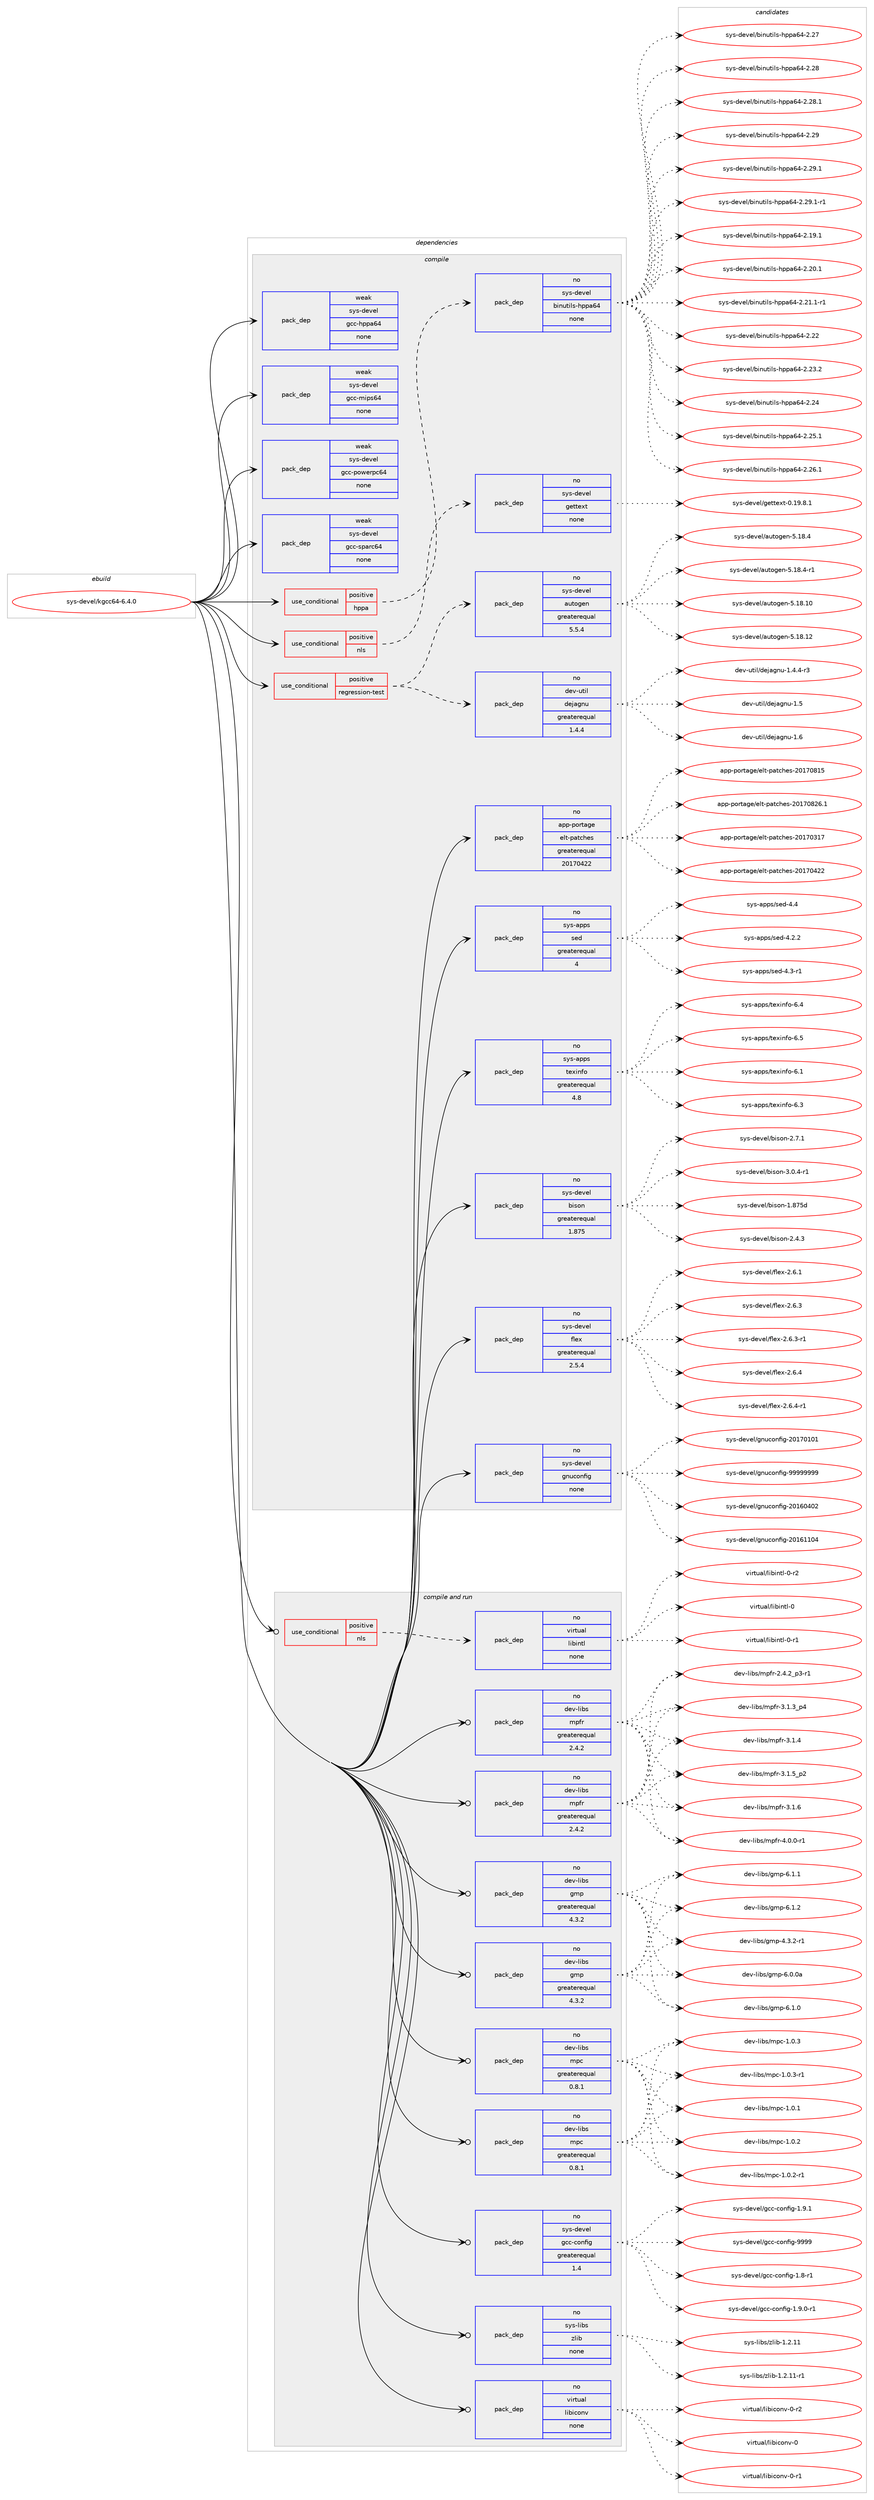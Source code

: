 digraph prolog {

# *************
# Graph options
# *************

newrank=true;
concentrate=true;
compound=true;
graph [rankdir=LR,fontname=Helvetica,fontsize=10,ranksep=1.5];#, ranksep=2.5, nodesep=0.2];
edge  [arrowhead=vee];
node  [fontname=Helvetica,fontsize=10];

# **********
# The ebuild
# **********

subgraph cluster_leftcol {
color=gray;
rank=same;
label=<<i>ebuild</i>>;
id [label="sys-devel/kgcc64-6.4.0", color=red, width=4, href="../sys-devel/kgcc64-6.4.0.svg"];
}

# ****************
# The dependencies
# ****************

subgraph cluster_midcol {
color=gray;
label=<<i>dependencies</i>>;
subgraph cluster_compile {
fillcolor="#eeeeee";
style=filled;
label=<<i>compile</i>>;
subgraph cond136 {
dependency4190 [label=<<TABLE BORDER="0" CELLBORDER="1" CELLSPACING="0" CELLPADDING="4"><TR><TD ROWSPAN="3" CELLPADDING="10">use_conditional</TD></TR><TR><TD>positive</TD></TR><TR><TD>hppa</TD></TR></TABLE>>, shape=none, color=red];
subgraph pack4050 {
dependency4191 [label=<<TABLE BORDER="0" CELLBORDER="1" CELLSPACING="0" CELLPADDING="4" WIDTH="220"><TR><TD ROWSPAN="6" CELLPADDING="30">pack_dep</TD></TR><TR><TD WIDTH="110">no</TD></TR><TR><TD>sys-devel</TD></TR><TR><TD>binutils-hppa64</TD></TR><TR><TD>none</TD></TR><TR><TD></TD></TR></TABLE>>, shape=none, color=blue];
}
dependency4190:e -> dependency4191:w [weight=20,style="dashed",arrowhead="vee"];
}
id:e -> dependency4190:w [weight=20,style="solid",arrowhead="vee"];
subgraph cond137 {
dependency4192 [label=<<TABLE BORDER="0" CELLBORDER="1" CELLSPACING="0" CELLPADDING="4"><TR><TD ROWSPAN="3" CELLPADDING="10">use_conditional</TD></TR><TR><TD>positive</TD></TR><TR><TD>nls</TD></TR></TABLE>>, shape=none, color=red];
subgraph pack4051 {
dependency4193 [label=<<TABLE BORDER="0" CELLBORDER="1" CELLSPACING="0" CELLPADDING="4" WIDTH="220"><TR><TD ROWSPAN="6" CELLPADDING="30">pack_dep</TD></TR><TR><TD WIDTH="110">no</TD></TR><TR><TD>sys-devel</TD></TR><TR><TD>gettext</TD></TR><TR><TD>none</TD></TR><TR><TD></TD></TR></TABLE>>, shape=none, color=blue];
}
dependency4192:e -> dependency4193:w [weight=20,style="dashed",arrowhead="vee"];
}
id:e -> dependency4192:w [weight=20,style="solid",arrowhead="vee"];
subgraph cond138 {
dependency4194 [label=<<TABLE BORDER="0" CELLBORDER="1" CELLSPACING="0" CELLPADDING="4"><TR><TD ROWSPAN="3" CELLPADDING="10">use_conditional</TD></TR><TR><TD>positive</TD></TR><TR><TD>regression-test</TD></TR></TABLE>>, shape=none, color=red];
subgraph pack4052 {
dependency4195 [label=<<TABLE BORDER="0" CELLBORDER="1" CELLSPACING="0" CELLPADDING="4" WIDTH="220"><TR><TD ROWSPAN="6" CELLPADDING="30">pack_dep</TD></TR><TR><TD WIDTH="110">no</TD></TR><TR><TD>dev-util</TD></TR><TR><TD>dejagnu</TD></TR><TR><TD>greaterequal</TD></TR><TR><TD>1.4.4</TD></TR></TABLE>>, shape=none, color=blue];
}
dependency4194:e -> dependency4195:w [weight=20,style="dashed",arrowhead="vee"];
subgraph pack4053 {
dependency4196 [label=<<TABLE BORDER="0" CELLBORDER="1" CELLSPACING="0" CELLPADDING="4" WIDTH="220"><TR><TD ROWSPAN="6" CELLPADDING="30">pack_dep</TD></TR><TR><TD WIDTH="110">no</TD></TR><TR><TD>sys-devel</TD></TR><TR><TD>autogen</TD></TR><TR><TD>greaterequal</TD></TR><TR><TD>5.5.4</TD></TR></TABLE>>, shape=none, color=blue];
}
dependency4194:e -> dependency4196:w [weight=20,style="dashed",arrowhead="vee"];
}
id:e -> dependency4194:w [weight=20,style="solid",arrowhead="vee"];
subgraph pack4054 {
dependency4197 [label=<<TABLE BORDER="0" CELLBORDER="1" CELLSPACING="0" CELLPADDING="4" WIDTH="220"><TR><TD ROWSPAN="6" CELLPADDING="30">pack_dep</TD></TR><TR><TD WIDTH="110">no</TD></TR><TR><TD>app-portage</TD></TR><TR><TD>elt-patches</TD></TR><TR><TD>greaterequal</TD></TR><TR><TD>20170422</TD></TR></TABLE>>, shape=none, color=blue];
}
id:e -> dependency4197:w [weight=20,style="solid",arrowhead="vee"];
subgraph pack4055 {
dependency4198 [label=<<TABLE BORDER="0" CELLBORDER="1" CELLSPACING="0" CELLPADDING="4" WIDTH="220"><TR><TD ROWSPAN="6" CELLPADDING="30">pack_dep</TD></TR><TR><TD WIDTH="110">no</TD></TR><TR><TD>sys-apps</TD></TR><TR><TD>sed</TD></TR><TR><TD>greaterequal</TD></TR><TR><TD>4</TD></TR></TABLE>>, shape=none, color=blue];
}
id:e -> dependency4198:w [weight=20,style="solid",arrowhead="vee"];
subgraph pack4056 {
dependency4199 [label=<<TABLE BORDER="0" CELLBORDER="1" CELLSPACING="0" CELLPADDING="4" WIDTH="220"><TR><TD ROWSPAN="6" CELLPADDING="30">pack_dep</TD></TR><TR><TD WIDTH="110">no</TD></TR><TR><TD>sys-apps</TD></TR><TR><TD>texinfo</TD></TR><TR><TD>greaterequal</TD></TR><TR><TD>4.8</TD></TR></TABLE>>, shape=none, color=blue];
}
id:e -> dependency4199:w [weight=20,style="solid",arrowhead="vee"];
subgraph pack4057 {
dependency4200 [label=<<TABLE BORDER="0" CELLBORDER="1" CELLSPACING="0" CELLPADDING="4" WIDTH="220"><TR><TD ROWSPAN="6" CELLPADDING="30">pack_dep</TD></TR><TR><TD WIDTH="110">no</TD></TR><TR><TD>sys-devel</TD></TR><TR><TD>bison</TD></TR><TR><TD>greaterequal</TD></TR><TR><TD>1.875</TD></TR></TABLE>>, shape=none, color=blue];
}
id:e -> dependency4200:w [weight=20,style="solid",arrowhead="vee"];
subgraph pack4058 {
dependency4201 [label=<<TABLE BORDER="0" CELLBORDER="1" CELLSPACING="0" CELLPADDING="4" WIDTH="220"><TR><TD ROWSPAN="6" CELLPADDING="30">pack_dep</TD></TR><TR><TD WIDTH="110">no</TD></TR><TR><TD>sys-devel</TD></TR><TR><TD>flex</TD></TR><TR><TD>greaterequal</TD></TR><TR><TD>2.5.4</TD></TR></TABLE>>, shape=none, color=blue];
}
id:e -> dependency4201:w [weight=20,style="solid",arrowhead="vee"];
subgraph pack4059 {
dependency4202 [label=<<TABLE BORDER="0" CELLBORDER="1" CELLSPACING="0" CELLPADDING="4" WIDTH="220"><TR><TD ROWSPAN="6" CELLPADDING="30">pack_dep</TD></TR><TR><TD WIDTH="110">no</TD></TR><TR><TD>sys-devel</TD></TR><TR><TD>gnuconfig</TD></TR><TR><TD>none</TD></TR><TR><TD></TD></TR></TABLE>>, shape=none, color=blue];
}
id:e -> dependency4202:w [weight=20,style="solid",arrowhead="vee"];
subgraph pack4060 {
dependency4203 [label=<<TABLE BORDER="0" CELLBORDER="1" CELLSPACING="0" CELLPADDING="4" WIDTH="220"><TR><TD ROWSPAN="6" CELLPADDING="30">pack_dep</TD></TR><TR><TD WIDTH="110">weak</TD></TR><TR><TD>sys-devel</TD></TR><TR><TD>gcc-hppa64</TD></TR><TR><TD>none</TD></TR><TR><TD></TD></TR></TABLE>>, shape=none, color=blue];
}
id:e -> dependency4203:w [weight=20,style="solid",arrowhead="vee"];
subgraph pack4061 {
dependency4204 [label=<<TABLE BORDER="0" CELLBORDER="1" CELLSPACING="0" CELLPADDING="4" WIDTH="220"><TR><TD ROWSPAN="6" CELLPADDING="30">pack_dep</TD></TR><TR><TD WIDTH="110">weak</TD></TR><TR><TD>sys-devel</TD></TR><TR><TD>gcc-mips64</TD></TR><TR><TD>none</TD></TR><TR><TD></TD></TR></TABLE>>, shape=none, color=blue];
}
id:e -> dependency4204:w [weight=20,style="solid",arrowhead="vee"];
subgraph pack4062 {
dependency4205 [label=<<TABLE BORDER="0" CELLBORDER="1" CELLSPACING="0" CELLPADDING="4" WIDTH="220"><TR><TD ROWSPAN="6" CELLPADDING="30">pack_dep</TD></TR><TR><TD WIDTH="110">weak</TD></TR><TR><TD>sys-devel</TD></TR><TR><TD>gcc-powerpc64</TD></TR><TR><TD>none</TD></TR><TR><TD></TD></TR></TABLE>>, shape=none, color=blue];
}
id:e -> dependency4205:w [weight=20,style="solid",arrowhead="vee"];
subgraph pack4063 {
dependency4206 [label=<<TABLE BORDER="0" CELLBORDER="1" CELLSPACING="0" CELLPADDING="4" WIDTH="220"><TR><TD ROWSPAN="6" CELLPADDING="30">pack_dep</TD></TR><TR><TD WIDTH="110">weak</TD></TR><TR><TD>sys-devel</TD></TR><TR><TD>gcc-sparc64</TD></TR><TR><TD>none</TD></TR><TR><TD></TD></TR></TABLE>>, shape=none, color=blue];
}
id:e -> dependency4206:w [weight=20,style="solid",arrowhead="vee"];
}
subgraph cluster_compileandrun {
fillcolor="#eeeeee";
style=filled;
label=<<i>compile and run</i>>;
subgraph cond139 {
dependency4207 [label=<<TABLE BORDER="0" CELLBORDER="1" CELLSPACING="0" CELLPADDING="4"><TR><TD ROWSPAN="3" CELLPADDING="10">use_conditional</TD></TR><TR><TD>positive</TD></TR><TR><TD>nls</TD></TR></TABLE>>, shape=none, color=red];
subgraph pack4064 {
dependency4208 [label=<<TABLE BORDER="0" CELLBORDER="1" CELLSPACING="0" CELLPADDING="4" WIDTH="220"><TR><TD ROWSPAN="6" CELLPADDING="30">pack_dep</TD></TR><TR><TD WIDTH="110">no</TD></TR><TR><TD>virtual</TD></TR><TR><TD>libintl</TD></TR><TR><TD>none</TD></TR><TR><TD></TD></TR></TABLE>>, shape=none, color=blue];
}
dependency4207:e -> dependency4208:w [weight=20,style="dashed",arrowhead="vee"];
}
id:e -> dependency4207:w [weight=20,style="solid",arrowhead="odotvee"];
subgraph pack4065 {
dependency4209 [label=<<TABLE BORDER="0" CELLBORDER="1" CELLSPACING="0" CELLPADDING="4" WIDTH="220"><TR><TD ROWSPAN="6" CELLPADDING="30">pack_dep</TD></TR><TR><TD WIDTH="110">no</TD></TR><TR><TD>dev-libs</TD></TR><TR><TD>gmp</TD></TR><TR><TD>greaterequal</TD></TR><TR><TD>4.3.2</TD></TR></TABLE>>, shape=none, color=blue];
}
id:e -> dependency4209:w [weight=20,style="solid",arrowhead="odotvee"];
subgraph pack4066 {
dependency4210 [label=<<TABLE BORDER="0" CELLBORDER="1" CELLSPACING="0" CELLPADDING="4" WIDTH="220"><TR><TD ROWSPAN="6" CELLPADDING="30">pack_dep</TD></TR><TR><TD WIDTH="110">no</TD></TR><TR><TD>dev-libs</TD></TR><TR><TD>gmp</TD></TR><TR><TD>greaterequal</TD></TR><TR><TD>4.3.2</TD></TR></TABLE>>, shape=none, color=blue];
}
id:e -> dependency4210:w [weight=20,style="solid",arrowhead="odotvee"];
subgraph pack4067 {
dependency4211 [label=<<TABLE BORDER="0" CELLBORDER="1" CELLSPACING="0" CELLPADDING="4" WIDTH="220"><TR><TD ROWSPAN="6" CELLPADDING="30">pack_dep</TD></TR><TR><TD WIDTH="110">no</TD></TR><TR><TD>dev-libs</TD></TR><TR><TD>mpc</TD></TR><TR><TD>greaterequal</TD></TR><TR><TD>0.8.1</TD></TR></TABLE>>, shape=none, color=blue];
}
id:e -> dependency4211:w [weight=20,style="solid",arrowhead="odotvee"];
subgraph pack4068 {
dependency4212 [label=<<TABLE BORDER="0" CELLBORDER="1" CELLSPACING="0" CELLPADDING="4" WIDTH="220"><TR><TD ROWSPAN="6" CELLPADDING="30">pack_dep</TD></TR><TR><TD WIDTH="110">no</TD></TR><TR><TD>dev-libs</TD></TR><TR><TD>mpc</TD></TR><TR><TD>greaterequal</TD></TR><TR><TD>0.8.1</TD></TR></TABLE>>, shape=none, color=blue];
}
id:e -> dependency4212:w [weight=20,style="solid",arrowhead="odotvee"];
subgraph pack4069 {
dependency4213 [label=<<TABLE BORDER="0" CELLBORDER="1" CELLSPACING="0" CELLPADDING="4" WIDTH="220"><TR><TD ROWSPAN="6" CELLPADDING="30">pack_dep</TD></TR><TR><TD WIDTH="110">no</TD></TR><TR><TD>dev-libs</TD></TR><TR><TD>mpfr</TD></TR><TR><TD>greaterequal</TD></TR><TR><TD>2.4.2</TD></TR></TABLE>>, shape=none, color=blue];
}
id:e -> dependency4213:w [weight=20,style="solid",arrowhead="odotvee"];
subgraph pack4070 {
dependency4214 [label=<<TABLE BORDER="0" CELLBORDER="1" CELLSPACING="0" CELLPADDING="4" WIDTH="220"><TR><TD ROWSPAN="6" CELLPADDING="30">pack_dep</TD></TR><TR><TD WIDTH="110">no</TD></TR><TR><TD>dev-libs</TD></TR><TR><TD>mpfr</TD></TR><TR><TD>greaterequal</TD></TR><TR><TD>2.4.2</TD></TR></TABLE>>, shape=none, color=blue];
}
id:e -> dependency4214:w [weight=20,style="solid",arrowhead="odotvee"];
subgraph pack4071 {
dependency4215 [label=<<TABLE BORDER="0" CELLBORDER="1" CELLSPACING="0" CELLPADDING="4" WIDTH="220"><TR><TD ROWSPAN="6" CELLPADDING="30">pack_dep</TD></TR><TR><TD WIDTH="110">no</TD></TR><TR><TD>sys-devel</TD></TR><TR><TD>gcc-config</TD></TR><TR><TD>greaterequal</TD></TR><TR><TD>1.4</TD></TR></TABLE>>, shape=none, color=blue];
}
id:e -> dependency4215:w [weight=20,style="solid",arrowhead="odotvee"];
subgraph pack4072 {
dependency4216 [label=<<TABLE BORDER="0" CELLBORDER="1" CELLSPACING="0" CELLPADDING="4" WIDTH="220"><TR><TD ROWSPAN="6" CELLPADDING="30">pack_dep</TD></TR><TR><TD WIDTH="110">no</TD></TR><TR><TD>sys-libs</TD></TR><TR><TD>zlib</TD></TR><TR><TD>none</TD></TR><TR><TD></TD></TR></TABLE>>, shape=none, color=blue];
}
id:e -> dependency4216:w [weight=20,style="solid",arrowhead="odotvee"];
subgraph pack4073 {
dependency4217 [label=<<TABLE BORDER="0" CELLBORDER="1" CELLSPACING="0" CELLPADDING="4" WIDTH="220"><TR><TD ROWSPAN="6" CELLPADDING="30">pack_dep</TD></TR><TR><TD WIDTH="110">no</TD></TR><TR><TD>virtual</TD></TR><TR><TD>libiconv</TD></TR><TR><TD>none</TD></TR><TR><TD></TD></TR></TABLE>>, shape=none, color=blue];
}
id:e -> dependency4217:w [weight=20,style="solid",arrowhead="odotvee"];
}
subgraph cluster_run {
fillcolor="#eeeeee";
style=filled;
label=<<i>run</i>>;
}
}

# **************
# The candidates
# **************

subgraph cluster_choices {
rank=same;
color=gray;
label=<<i>candidates</i>>;

subgraph choice4050 {
color=black;
nodesep=1;
choice1151211154510010111810110847981051101171161051081154510411211297545245504649574649 [label="sys-devel/binutils-hppa64-2.19.1", color=red, width=4,href="../sys-devel/binutils-hppa64-2.19.1.svg"];
choice1151211154510010111810110847981051101171161051081154510411211297545245504650484649 [label="sys-devel/binutils-hppa64-2.20.1", color=red, width=4,href="../sys-devel/binutils-hppa64-2.20.1.svg"];
choice11512111545100101118101108479810511011711610510811545104112112975452455046504946494511449 [label="sys-devel/binutils-hppa64-2.21.1-r1", color=red, width=4,href="../sys-devel/binutils-hppa64-2.21.1-r1.svg"];
choice115121115451001011181011084798105110117116105108115451041121129754524550465050 [label="sys-devel/binutils-hppa64-2.22", color=red, width=4,href="../sys-devel/binutils-hppa64-2.22.svg"];
choice1151211154510010111810110847981051101171161051081154510411211297545245504650514650 [label="sys-devel/binutils-hppa64-2.23.2", color=red, width=4,href="../sys-devel/binutils-hppa64-2.23.2.svg"];
choice115121115451001011181011084798105110117116105108115451041121129754524550465052 [label="sys-devel/binutils-hppa64-2.24", color=red, width=4,href="../sys-devel/binutils-hppa64-2.24.svg"];
choice1151211154510010111810110847981051101171161051081154510411211297545245504650534649 [label="sys-devel/binutils-hppa64-2.25.1", color=red, width=4,href="../sys-devel/binutils-hppa64-2.25.1.svg"];
choice1151211154510010111810110847981051101171161051081154510411211297545245504650544649 [label="sys-devel/binutils-hppa64-2.26.1", color=red, width=4,href="../sys-devel/binutils-hppa64-2.26.1.svg"];
choice115121115451001011181011084798105110117116105108115451041121129754524550465055 [label="sys-devel/binutils-hppa64-2.27", color=red, width=4,href="../sys-devel/binutils-hppa64-2.27.svg"];
choice115121115451001011181011084798105110117116105108115451041121129754524550465056 [label="sys-devel/binutils-hppa64-2.28", color=red, width=4,href="../sys-devel/binutils-hppa64-2.28.svg"];
choice1151211154510010111810110847981051101171161051081154510411211297545245504650564649 [label="sys-devel/binutils-hppa64-2.28.1", color=red, width=4,href="../sys-devel/binutils-hppa64-2.28.1.svg"];
choice115121115451001011181011084798105110117116105108115451041121129754524550465057 [label="sys-devel/binutils-hppa64-2.29", color=red, width=4,href="../sys-devel/binutils-hppa64-2.29.svg"];
choice1151211154510010111810110847981051101171161051081154510411211297545245504650574649 [label="sys-devel/binutils-hppa64-2.29.1", color=red, width=4,href="../sys-devel/binutils-hppa64-2.29.1.svg"];
choice11512111545100101118101108479810511011711610510811545104112112975452455046505746494511449 [label="sys-devel/binutils-hppa64-2.29.1-r1", color=red, width=4,href="../sys-devel/binutils-hppa64-2.29.1-r1.svg"];
dependency4191:e -> choice1151211154510010111810110847981051101171161051081154510411211297545245504649574649:w [style=dotted,weight="100"];
dependency4191:e -> choice1151211154510010111810110847981051101171161051081154510411211297545245504650484649:w [style=dotted,weight="100"];
dependency4191:e -> choice11512111545100101118101108479810511011711610510811545104112112975452455046504946494511449:w [style=dotted,weight="100"];
dependency4191:e -> choice115121115451001011181011084798105110117116105108115451041121129754524550465050:w [style=dotted,weight="100"];
dependency4191:e -> choice1151211154510010111810110847981051101171161051081154510411211297545245504650514650:w [style=dotted,weight="100"];
dependency4191:e -> choice115121115451001011181011084798105110117116105108115451041121129754524550465052:w [style=dotted,weight="100"];
dependency4191:e -> choice1151211154510010111810110847981051101171161051081154510411211297545245504650534649:w [style=dotted,weight="100"];
dependency4191:e -> choice1151211154510010111810110847981051101171161051081154510411211297545245504650544649:w [style=dotted,weight="100"];
dependency4191:e -> choice115121115451001011181011084798105110117116105108115451041121129754524550465055:w [style=dotted,weight="100"];
dependency4191:e -> choice115121115451001011181011084798105110117116105108115451041121129754524550465056:w [style=dotted,weight="100"];
dependency4191:e -> choice1151211154510010111810110847981051101171161051081154510411211297545245504650564649:w [style=dotted,weight="100"];
dependency4191:e -> choice115121115451001011181011084798105110117116105108115451041121129754524550465057:w [style=dotted,weight="100"];
dependency4191:e -> choice1151211154510010111810110847981051101171161051081154510411211297545245504650574649:w [style=dotted,weight="100"];
dependency4191:e -> choice11512111545100101118101108479810511011711610510811545104112112975452455046505746494511449:w [style=dotted,weight="100"];
}
subgraph choice4051 {
color=black;
nodesep=1;
choice1151211154510010111810110847103101116116101120116454846495746564649 [label="sys-devel/gettext-0.19.8.1", color=red, width=4,href="../sys-devel/gettext-0.19.8.1.svg"];
dependency4193:e -> choice1151211154510010111810110847103101116116101120116454846495746564649:w [style=dotted,weight="100"];
}
subgraph choice4052 {
color=black;
nodesep=1;
choice1001011184511711610510847100101106971031101174549465246524511451 [label="dev-util/dejagnu-1.4.4-r3", color=red, width=4,href="../dev-util/dejagnu-1.4.4-r3.svg"];
choice10010111845117116105108471001011069710311011745494653 [label="dev-util/dejagnu-1.5", color=red, width=4,href="../dev-util/dejagnu-1.5.svg"];
choice10010111845117116105108471001011069710311011745494654 [label="dev-util/dejagnu-1.6", color=red, width=4,href="../dev-util/dejagnu-1.6.svg"];
dependency4195:e -> choice1001011184511711610510847100101106971031101174549465246524511451:w [style=dotted,weight="100"];
dependency4195:e -> choice10010111845117116105108471001011069710311011745494653:w [style=dotted,weight="100"];
dependency4195:e -> choice10010111845117116105108471001011069710311011745494654:w [style=dotted,weight="100"];
}
subgraph choice4053 {
color=black;
nodesep=1;
choice1151211154510010111810110847971171161111031011104553464956464948 [label="sys-devel/autogen-5.18.10", color=red, width=4,href="../sys-devel/autogen-5.18.10.svg"];
choice1151211154510010111810110847971171161111031011104553464956464950 [label="sys-devel/autogen-5.18.12", color=red, width=4,href="../sys-devel/autogen-5.18.12.svg"];
choice11512111545100101118101108479711711611110310111045534649564652 [label="sys-devel/autogen-5.18.4", color=red, width=4,href="../sys-devel/autogen-5.18.4.svg"];
choice115121115451001011181011084797117116111103101110455346495646524511449 [label="sys-devel/autogen-5.18.4-r1", color=red, width=4,href="../sys-devel/autogen-5.18.4-r1.svg"];
dependency4196:e -> choice1151211154510010111810110847971171161111031011104553464956464948:w [style=dotted,weight="100"];
dependency4196:e -> choice1151211154510010111810110847971171161111031011104553464956464950:w [style=dotted,weight="100"];
dependency4196:e -> choice11512111545100101118101108479711711611110310111045534649564652:w [style=dotted,weight="100"];
dependency4196:e -> choice115121115451001011181011084797117116111103101110455346495646524511449:w [style=dotted,weight="100"];
}
subgraph choice4054 {
color=black;
nodesep=1;
choice97112112451121111141169710310147101108116451129711699104101115455048495548514955 [label="app-portage/elt-patches-20170317", color=red, width=4,href="../app-portage/elt-patches-20170317.svg"];
choice97112112451121111141169710310147101108116451129711699104101115455048495548525050 [label="app-portage/elt-patches-20170422", color=red, width=4,href="../app-portage/elt-patches-20170422.svg"];
choice97112112451121111141169710310147101108116451129711699104101115455048495548564953 [label="app-portage/elt-patches-20170815", color=red, width=4,href="../app-portage/elt-patches-20170815.svg"];
choice971121124511211111411697103101471011081164511297116991041011154550484955485650544649 [label="app-portage/elt-patches-20170826.1", color=red, width=4,href="../app-portage/elt-patches-20170826.1.svg"];
dependency4197:e -> choice97112112451121111141169710310147101108116451129711699104101115455048495548514955:w [style=dotted,weight="100"];
dependency4197:e -> choice97112112451121111141169710310147101108116451129711699104101115455048495548525050:w [style=dotted,weight="100"];
dependency4197:e -> choice97112112451121111141169710310147101108116451129711699104101115455048495548564953:w [style=dotted,weight="100"];
dependency4197:e -> choice971121124511211111411697103101471011081164511297116991041011154550484955485650544649:w [style=dotted,weight="100"];
}
subgraph choice4055 {
color=black;
nodesep=1;
choice115121115459711211211547115101100455246504650 [label="sys-apps/sed-4.2.2", color=red, width=4,href="../sys-apps/sed-4.2.2.svg"];
choice115121115459711211211547115101100455246514511449 [label="sys-apps/sed-4.3-r1", color=red, width=4,href="../sys-apps/sed-4.3-r1.svg"];
choice11512111545971121121154711510110045524652 [label="sys-apps/sed-4.4", color=red, width=4,href="../sys-apps/sed-4.4.svg"];
dependency4198:e -> choice115121115459711211211547115101100455246504650:w [style=dotted,weight="100"];
dependency4198:e -> choice115121115459711211211547115101100455246514511449:w [style=dotted,weight="100"];
dependency4198:e -> choice11512111545971121121154711510110045524652:w [style=dotted,weight="100"];
}
subgraph choice4056 {
color=black;
nodesep=1;
choice11512111545971121121154711610112010511010211145544649 [label="sys-apps/texinfo-6.1", color=red, width=4,href="../sys-apps/texinfo-6.1.svg"];
choice11512111545971121121154711610112010511010211145544651 [label="sys-apps/texinfo-6.3", color=red, width=4,href="../sys-apps/texinfo-6.3.svg"];
choice11512111545971121121154711610112010511010211145544652 [label="sys-apps/texinfo-6.4", color=red, width=4,href="../sys-apps/texinfo-6.4.svg"];
choice11512111545971121121154711610112010511010211145544653 [label="sys-apps/texinfo-6.5", color=red, width=4,href="../sys-apps/texinfo-6.5.svg"];
dependency4199:e -> choice11512111545971121121154711610112010511010211145544649:w [style=dotted,weight="100"];
dependency4199:e -> choice11512111545971121121154711610112010511010211145544651:w [style=dotted,weight="100"];
dependency4199:e -> choice11512111545971121121154711610112010511010211145544652:w [style=dotted,weight="100"];
dependency4199:e -> choice11512111545971121121154711610112010511010211145544653:w [style=dotted,weight="100"];
}
subgraph choice4057 {
color=black;
nodesep=1;
choice115121115451001011181011084798105115111110454946565553100 [label="sys-devel/bison-1.875d", color=red, width=4,href="../sys-devel/bison-1.875d.svg"];
choice115121115451001011181011084798105115111110455046524651 [label="sys-devel/bison-2.4.3", color=red, width=4,href="../sys-devel/bison-2.4.3.svg"];
choice115121115451001011181011084798105115111110455046554649 [label="sys-devel/bison-2.7.1", color=red, width=4,href="../sys-devel/bison-2.7.1.svg"];
choice1151211154510010111810110847981051151111104551464846524511449 [label="sys-devel/bison-3.0.4-r1", color=red, width=4,href="../sys-devel/bison-3.0.4-r1.svg"];
dependency4200:e -> choice115121115451001011181011084798105115111110454946565553100:w [style=dotted,weight="100"];
dependency4200:e -> choice115121115451001011181011084798105115111110455046524651:w [style=dotted,weight="100"];
dependency4200:e -> choice115121115451001011181011084798105115111110455046554649:w [style=dotted,weight="100"];
dependency4200:e -> choice1151211154510010111810110847981051151111104551464846524511449:w [style=dotted,weight="100"];
}
subgraph choice4058 {
color=black;
nodesep=1;
choice1151211154510010111810110847102108101120455046544649 [label="sys-devel/flex-2.6.1", color=red, width=4,href="../sys-devel/flex-2.6.1.svg"];
choice1151211154510010111810110847102108101120455046544651 [label="sys-devel/flex-2.6.3", color=red, width=4,href="../sys-devel/flex-2.6.3.svg"];
choice11512111545100101118101108471021081011204550465446514511449 [label="sys-devel/flex-2.6.3-r1", color=red, width=4,href="../sys-devel/flex-2.6.3-r1.svg"];
choice1151211154510010111810110847102108101120455046544652 [label="sys-devel/flex-2.6.4", color=red, width=4,href="../sys-devel/flex-2.6.4.svg"];
choice11512111545100101118101108471021081011204550465446524511449 [label="sys-devel/flex-2.6.4-r1", color=red, width=4,href="../sys-devel/flex-2.6.4-r1.svg"];
dependency4201:e -> choice1151211154510010111810110847102108101120455046544649:w [style=dotted,weight="100"];
dependency4201:e -> choice1151211154510010111810110847102108101120455046544651:w [style=dotted,weight="100"];
dependency4201:e -> choice11512111545100101118101108471021081011204550465446514511449:w [style=dotted,weight="100"];
dependency4201:e -> choice1151211154510010111810110847102108101120455046544652:w [style=dotted,weight="100"];
dependency4201:e -> choice11512111545100101118101108471021081011204550465446524511449:w [style=dotted,weight="100"];
}
subgraph choice4059 {
color=black;
nodesep=1;
choice115121115451001011181011084710311011799111110102105103455048495448524850 [label="sys-devel/gnuconfig-20160402", color=red, width=4,href="../sys-devel/gnuconfig-20160402.svg"];
choice115121115451001011181011084710311011799111110102105103455048495449494852 [label="sys-devel/gnuconfig-20161104", color=red, width=4,href="../sys-devel/gnuconfig-20161104.svg"];
choice115121115451001011181011084710311011799111110102105103455048495548494849 [label="sys-devel/gnuconfig-20170101", color=red, width=4,href="../sys-devel/gnuconfig-20170101.svg"];
choice115121115451001011181011084710311011799111110102105103455757575757575757 [label="sys-devel/gnuconfig-99999999", color=red, width=4,href="../sys-devel/gnuconfig-99999999.svg"];
dependency4202:e -> choice115121115451001011181011084710311011799111110102105103455048495448524850:w [style=dotted,weight="100"];
dependency4202:e -> choice115121115451001011181011084710311011799111110102105103455048495449494852:w [style=dotted,weight="100"];
dependency4202:e -> choice115121115451001011181011084710311011799111110102105103455048495548494849:w [style=dotted,weight="100"];
dependency4202:e -> choice115121115451001011181011084710311011799111110102105103455757575757575757:w [style=dotted,weight="100"];
}
subgraph choice4060 {
color=black;
nodesep=1;
}
subgraph choice4061 {
color=black;
nodesep=1;
}
subgraph choice4062 {
color=black;
nodesep=1;
}
subgraph choice4063 {
color=black;
nodesep=1;
}
subgraph choice4064 {
color=black;
nodesep=1;
choice1181051141161179710847108105981051101161084548 [label="virtual/libintl-0", color=red, width=4,href="../virtual/libintl-0.svg"];
choice11810511411611797108471081059810511011610845484511449 [label="virtual/libintl-0-r1", color=red, width=4,href="../virtual/libintl-0-r1.svg"];
choice11810511411611797108471081059810511011610845484511450 [label="virtual/libintl-0-r2", color=red, width=4,href="../virtual/libintl-0-r2.svg"];
dependency4208:e -> choice1181051141161179710847108105981051101161084548:w [style=dotted,weight="100"];
dependency4208:e -> choice11810511411611797108471081059810511011610845484511449:w [style=dotted,weight="100"];
dependency4208:e -> choice11810511411611797108471081059810511011610845484511450:w [style=dotted,weight="100"];
}
subgraph choice4065 {
color=black;
nodesep=1;
choice1001011184510810598115471031091124552465146504511449 [label="dev-libs/gmp-4.3.2-r1", color=red, width=4,href="../dev-libs/gmp-4.3.2-r1.svg"];
choice10010111845108105981154710310911245544648464897 [label="dev-libs/gmp-6.0.0a", color=red, width=4,href="../dev-libs/gmp-6.0.0a.svg"];
choice100101118451081059811547103109112455446494648 [label="dev-libs/gmp-6.1.0", color=red, width=4,href="../dev-libs/gmp-6.1.0.svg"];
choice100101118451081059811547103109112455446494649 [label="dev-libs/gmp-6.1.1", color=red, width=4,href="../dev-libs/gmp-6.1.1.svg"];
choice100101118451081059811547103109112455446494650 [label="dev-libs/gmp-6.1.2", color=red, width=4,href="../dev-libs/gmp-6.1.2.svg"];
dependency4209:e -> choice1001011184510810598115471031091124552465146504511449:w [style=dotted,weight="100"];
dependency4209:e -> choice10010111845108105981154710310911245544648464897:w [style=dotted,weight="100"];
dependency4209:e -> choice100101118451081059811547103109112455446494648:w [style=dotted,weight="100"];
dependency4209:e -> choice100101118451081059811547103109112455446494649:w [style=dotted,weight="100"];
dependency4209:e -> choice100101118451081059811547103109112455446494650:w [style=dotted,weight="100"];
}
subgraph choice4066 {
color=black;
nodesep=1;
choice1001011184510810598115471031091124552465146504511449 [label="dev-libs/gmp-4.3.2-r1", color=red, width=4,href="../dev-libs/gmp-4.3.2-r1.svg"];
choice10010111845108105981154710310911245544648464897 [label="dev-libs/gmp-6.0.0a", color=red, width=4,href="../dev-libs/gmp-6.0.0a.svg"];
choice100101118451081059811547103109112455446494648 [label="dev-libs/gmp-6.1.0", color=red, width=4,href="../dev-libs/gmp-6.1.0.svg"];
choice100101118451081059811547103109112455446494649 [label="dev-libs/gmp-6.1.1", color=red, width=4,href="../dev-libs/gmp-6.1.1.svg"];
choice100101118451081059811547103109112455446494650 [label="dev-libs/gmp-6.1.2", color=red, width=4,href="../dev-libs/gmp-6.1.2.svg"];
dependency4210:e -> choice1001011184510810598115471031091124552465146504511449:w [style=dotted,weight="100"];
dependency4210:e -> choice10010111845108105981154710310911245544648464897:w [style=dotted,weight="100"];
dependency4210:e -> choice100101118451081059811547103109112455446494648:w [style=dotted,weight="100"];
dependency4210:e -> choice100101118451081059811547103109112455446494649:w [style=dotted,weight="100"];
dependency4210:e -> choice100101118451081059811547103109112455446494650:w [style=dotted,weight="100"];
}
subgraph choice4067 {
color=black;
nodesep=1;
choice10010111845108105981154710911299454946484649 [label="dev-libs/mpc-1.0.1", color=red, width=4,href="../dev-libs/mpc-1.0.1.svg"];
choice10010111845108105981154710911299454946484650 [label="dev-libs/mpc-1.0.2", color=red, width=4,href="../dev-libs/mpc-1.0.2.svg"];
choice100101118451081059811547109112994549464846504511449 [label="dev-libs/mpc-1.0.2-r1", color=red, width=4,href="../dev-libs/mpc-1.0.2-r1.svg"];
choice10010111845108105981154710911299454946484651 [label="dev-libs/mpc-1.0.3", color=red, width=4,href="../dev-libs/mpc-1.0.3.svg"];
choice100101118451081059811547109112994549464846514511449 [label="dev-libs/mpc-1.0.3-r1", color=red, width=4,href="../dev-libs/mpc-1.0.3-r1.svg"];
dependency4211:e -> choice10010111845108105981154710911299454946484649:w [style=dotted,weight="100"];
dependency4211:e -> choice10010111845108105981154710911299454946484650:w [style=dotted,weight="100"];
dependency4211:e -> choice100101118451081059811547109112994549464846504511449:w [style=dotted,weight="100"];
dependency4211:e -> choice10010111845108105981154710911299454946484651:w [style=dotted,weight="100"];
dependency4211:e -> choice100101118451081059811547109112994549464846514511449:w [style=dotted,weight="100"];
}
subgraph choice4068 {
color=black;
nodesep=1;
choice10010111845108105981154710911299454946484649 [label="dev-libs/mpc-1.0.1", color=red, width=4,href="../dev-libs/mpc-1.0.1.svg"];
choice10010111845108105981154710911299454946484650 [label="dev-libs/mpc-1.0.2", color=red, width=4,href="../dev-libs/mpc-1.0.2.svg"];
choice100101118451081059811547109112994549464846504511449 [label="dev-libs/mpc-1.0.2-r1", color=red, width=4,href="../dev-libs/mpc-1.0.2-r1.svg"];
choice10010111845108105981154710911299454946484651 [label="dev-libs/mpc-1.0.3", color=red, width=4,href="../dev-libs/mpc-1.0.3.svg"];
choice100101118451081059811547109112994549464846514511449 [label="dev-libs/mpc-1.0.3-r1", color=red, width=4,href="../dev-libs/mpc-1.0.3-r1.svg"];
dependency4212:e -> choice10010111845108105981154710911299454946484649:w [style=dotted,weight="100"];
dependency4212:e -> choice10010111845108105981154710911299454946484650:w [style=dotted,weight="100"];
dependency4212:e -> choice100101118451081059811547109112994549464846504511449:w [style=dotted,weight="100"];
dependency4212:e -> choice10010111845108105981154710911299454946484651:w [style=dotted,weight="100"];
dependency4212:e -> choice100101118451081059811547109112994549464846514511449:w [style=dotted,weight="100"];
}
subgraph choice4069 {
color=black;
nodesep=1;
choice10010111845108105981154710911210211445504652465095112514511449 [label="dev-libs/mpfr-2.4.2_p3-r1", color=red, width=4,href="../dev-libs/mpfr-2.4.2_p3-r1.svg"];
choice1001011184510810598115471091121021144551464946519511252 [label="dev-libs/mpfr-3.1.3_p4", color=red, width=4,href="../dev-libs/mpfr-3.1.3_p4.svg"];
choice100101118451081059811547109112102114455146494652 [label="dev-libs/mpfr-3.1.4", color=red, width=4,href="../dev-libs/mpfr-3.1.4.svg"];
choice1001011184510810598115471091121021144551464946539511250 [label="dev-libs/mpfr-3.1.5_p2", color=red, width=4,href="../dev-libs/mpfr-3.1.5_p2.svg"];
choice100101118451081059811547109112102114455146494654 [label="dev-libs/mpfr-3.1.6", color=red, width=4,href="../dev-libs/mpfr-3.1.6.svg"];
choice1001011184510810598115471091121021144552464846484511449 [label="dev-libs/mpfr-4.0.0-r1", color=red, width=4,href="../dev-libs/mpfr-4.0.0-r1.svg"];
dependency4213:e -> choice10010111845108105981154710911210211445504652465095112514511449:w [style=dotted,weight="100"];
dependency4213:e -> choice1001011184510810598115471091121021144551464946519511252:w [style=dotted,weight="100"];
dependency4213:e -> choice100101118451081059811547109112102114455146494652:w [style=dotted,weight="100"];
dependency4213:e -> choice1001011184510810598115471091121021144551464946539511250:w [style=dotted,weight="100"];
dependency4213:e -> choice100101118451081059811547109112102114455146494654:w [style=dotted,weight="100"];
dependency4213:e -> choice1001011184510810598115471091121021144552464846484511449:w [style=dotted,weight="100"];
}
subgraph choice4070 {
color=black;
nodesep=1;
choice10010111845108105981154710911210211445504652465095112514511449 [label="dev-libs/mpfr-2.4.2_p3-r1", color=red, width=4,href="../dev-libs/mpfr-2.4.2_p3-r1.svg"];
choice1001011184510810598115471091121021144551464946519511252 [label="dev-libs/mpfr-3.1.3_p4", color=red, width=4,href="../dev-libs/mpfr-3.1.3_p4.svg"];
choice100101118451081059811547109112102114455146494652 [label="dev-libs/mpfr-3.1.4", color=red, width=4,href="../dev-libs/mpfr-3.1.4.svg"];
choice1001011184510810598115471091121021144551464946539511250 [label="dev-libs/mpfr-3.1.5_p2", color=red, width=4,href="../dev-libs/mpfr-3.1.5_p2.svg"];
choice100101118451081059811547109112102114455146494654 [label="dev-libs/mpfr-3.1.6", color=red, width=4,href="../dev-libs/mpfr-3.1.6.svg"];
choice1001011184510810598115471091121021144552464846484511449 [label="dev-libs/mpfr-4.0.0-r1", color=red, width=4,href="../dev-libs/mpfr-4.0.0-r1.svg"];
dependency4214:e -> choice10010111845108105981154710911210211445504652465095112514511449:w [style=dotted,weight="100"];
dependency4214:e -> choice1001011184510810598115471091121021144551464946519511252:w [style=dotted,weight="100"];
dependency4214:e -> choice100101118451081059811547109112102114455146494652:w [style=dotted,weight="100"];
dependency4214:e -> choice1001011184510810598115471091121021144551464946539511250:w [style=dotted,weight="100"];
dependency4214:e -> choice100101118451081059811547109112102114455146494654:w [style=dotted,weight="100"];
dependency4214:e -> choice1001011184510810598115471091121021144552464846484511449:w [style=dotted,weight="100"];
}
subgraph choice4071 {
color=black;
nodesep=1;
choice115121115451001011181011084710399994599111110102105103454946564511449 [label="sys-devel/gcc-config-1.8-r1", color=red, width=4,href="../sys-devel/gcc-config-1.8-r1.svg"];
choice1151211154510010111810110847103999945991111101021051034549465746484511449 [label="sys-devel/gcc-config-1.9.0-r1", color=red, width=4,href="../sys-devel/gcc-config-1.9.0-r1.svg"];
choice115121115451001011181011084710399994599111110102105103454946574649 [label="sys-devel/gcc-config-1.9.1", color=red, width=4,href="../sys-devel/gcc-config-1.9.1.svg"];
choice1151211154510010111810110847103999945991111101021051034557575757 [label="sys-devel/gcc-config-9999", color=red, width=4,href="../sys-devel/gcc-config-9999.svg"];
dependency4215:e -> choice115121115451001011181011084710399994599111110102105103454946564511449:w [style=dotted,weight="100"];
dependency4215:e -> choice1151211154510010111810110847103999945991111101021051034549465746484511449:w [style=dotted,weight="100"];
dependency4215:e -> choice115121115451001011181011084710399994599111110102105103454946574649:w [style=dotted,weight="100"];
dependency4215:e -> choice1151211154510010111810110847103999945991111101021051034557575757:w [style=dotted,weight="100"];
}
subgraph choice4072 {
color=black;
nodesep=1;
choice1151211154510810598115471221081059845494650464949 [label="sys-libs/zlib-1.2.11", color=red, width=4,href="../sys-libs/zlib-1.2.11.svg"];
choice11512111545108105981154712210810598454946504649494511449 [label="sys-libs/zlib-1.2.11-r1", color=red, width=4,href="../sys-libs/zlib-1.2.11-r1.svg"];
dependency4216:e -> choice1151211154510810598115471221081059845494650464949:w [style=dotted,weight="100"];
dependency4216:e -> choice11512111545108105981154712210810598454946504649494511449:w [style=dotted,weight="100"];
}
subgraph choice4073 {
color=black;
nodesep=1;
choice118105114116117971084710810598105991111101184548 [label="virtual/libiconv-0", color=red, width=4,href="../virtual/libiconv-0.svg"];
choice1181051141161179710847108105981059911111011845484511449 [label="virtual/libiconv-0-r1", color=red, width=4,href="../virtual/libiconv-0-r1.svg"];
choice1181051141161179710847108105981059911111011845484511450 [label="virtual/libiconv-0-r2", color=red, width=4,href="../virtual/libiconv-0-r2.svg"];
dependency4217:e -> choice118105114116117971084710810598105991111101184548:w [style=dotted,weight="100"];
dependency4217:e -> choice1181051141161179710847108105981059911111011845484511449:w [style=dotted,weight="100"];
dependency4217:e -> choice1181051141161179710847108105981059911111011845484511450:w [style=dotted,weight="100"];
}
}

}
